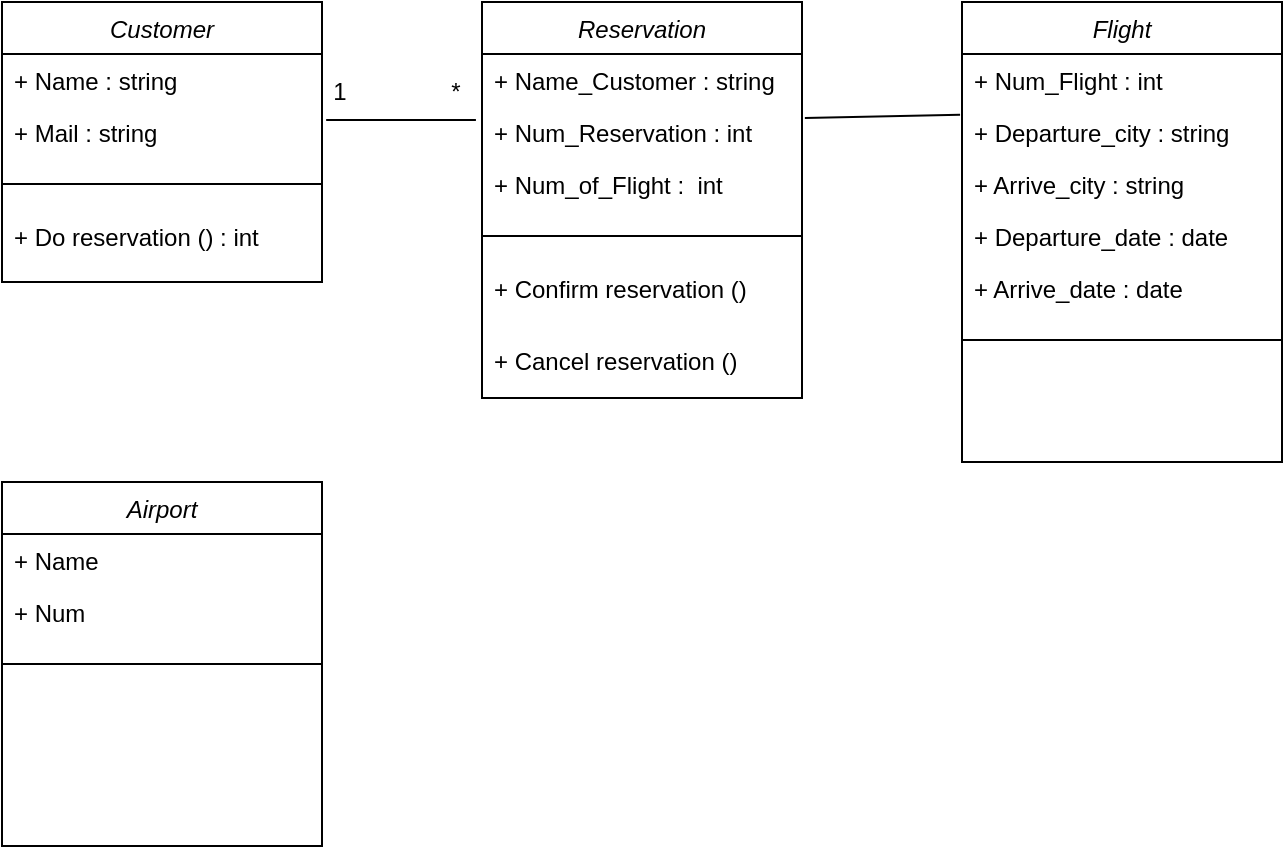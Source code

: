 <mxfile version="16.5.1" type="device"><diagram id="C5RBs43oDa-KdzZeNtuy" name="Page-1"><mxGraphModel dx="757" dy="482" grid="1" gridSize="10" guides="1" tooltips="1" connect="1" arrows="1" fold="1" page="1" pageScale="1" pageWidth="827" pageHeight="1169" math="0" shadow="0"><root><mxCell id="WIyWlLk6GJQsqaUBKTNV-0"/><mxCell id="WIyWlLk6GJQsqaUBKTNV-1" parent="WIyWlLk6GJQsqaUBKTNV-0"/><mxCell id="zkfFHV4jXpPFQw0GAbJ--0" value="Customer" style="swimlane;fontStyle=2;align=center;verticalAlign=top;childLayout=stackLayout;horizontal=1;startSize=26;horizontalStack=0;resizeParent=1;resizeLast=0;collapsible=1;marginBottom=0;rounded=0;shadow=0;strokeWidth=1;" parent="WIyWlLk6GJQsqaUBKTNV-1" vertex="1"><mxGeometry x="40" y="40" width="160" height="140" as="geometry"><mxRectangle x="230" y="140" width="160" height="26" as="alternateBounds"/></mxGeometry></mxCell><mxCell id="zkfFHV4jXpPFQw0GAbJ--1" value="+ Name : string" style="text;align=left;verticalAlign=top;spacingLeft=4;spacingRight=4;overflow=hidden;rotatable=0;points=[[0,0.5],[1,0.5]];portConstraint=eastwest;" parent="zkfFHV4jXpPFQw0GAbJ--0" vertex="1"><mxGeometry y="26" width="160" height="26" as="geometry"/></mxCell><mxCell id="ZUnf4rdjxzD3s98SQDEv-13" value="+ Mail : string" style="text;align=left;verticalAlign=top;spacingLeft=4;spacingRight=4;overflow=hidden;rotatable=0;points=[[0,0.5],[1,0.5]];portConstraint=eastwest;" vertex="1" parent="zkfFHV4jXpPFQw0GAbJ--0"><mxGeometry y="52" width="160" height="26" as="geometry"/></mxCell><mxCell id="zkfFHV4jXpPFQw0GAbJ--4" value="" style="line;html=1;strokeWidth=1;align=left;verticalAlign=middle;spacingTop=-1;spacingLeft=3;spacingRight=3;rotatable=0;labelPosition=right;points=[];portConstraint=eastwest;" parent="zkfFHV4jXpPFQw0GAbJ--0" vertex="1"><mxGeometry y="78" width="160" height="26" as="geometry"/></mxCell><mxCell id="ZUnf4rdjxzD3s98SQDEv-16" value="+ Do reservation () : int" style="text;align=left;verticalAlign=top;spacingLeft=4;spacingRight=4;overflow=hidden;rotatable=0;points=[[0,0.5],[1,0.5]];portConstraint=eastwest;" vertex="1" parent="zkfFHV4jXpPFQw0GAbJ--0"><mxGeometry y="104" width="160" height="26" as="geometry"/></mxCell><mxCell id="ZUnf4rdjxzD3s98SQDEv-19" value="Reservation" style="swimlane;fontStyle=2;align=center;verticalAlign=top;childLayout=stackLayout;horizontal=1;startSize=26;horizontalStack=0;resizeParent=1;resizeLast=0;collapsible=1;marginBottom=0;rounded=0;shadow=0;strokeWidth=1;" vertex="1" parent="WIyWlLk6GJQsqaUBKTNV-1"><mxGeometry x="280" y="40" width="160" height="198" as="geometry"><mxRectangle x="230" y="140" width="160" height="26" as="alternateBounds"/></mxGeometry></mxCell><mxCell id="ZUnf4rdjxzD3s98SQDEv-20" value="+ Name_Customer : string" style="text;align=left;verticalAlign=top;spacingLeft=4;spacingRight=4;overflow=hidden;rotatable=0;points=[[0,0.5],[1,0.5]];portConstraint=eastwest;" vertex="1" parent="ZUnf4rdjxzD3s98SQDEv-19"><mxGeometry y="26" width="160" height="26" as="geometry"/></mxCell><mxCell id="ZUnf4rdjxzD3s98SQDEv-21" value="+ Num_Reservation : int" style="text;align=left;verticalAlign=top;spacingLeft=4;spacingRight=4;overflow=hidden;rotatable=0;points=[[0,0.5],[1,0.5]];portConstraint=eastwest;" vertex="1" parent="ZUnf4rdjxzD3s98SQDEv-19"><mxGeometry y="52" width="160" height="26" as="geometry"/></mxCell><mxCell id="ZUnf4rdjxzD3s98SQDEv-48" value="+ Num_of_Flight :  int" style="text;align=left;verticalAlign=top;spacingLeft=4;spacingRight=4;overflow=hidden;rotatable=0;points=[[0,0.5],[1,0.5]];portConstraint=eastwest;" vertex="1" parent="ZUnf4rdjxzD3s98SQDEv-19"><mxGeometry y="78" width="160" height="26" as="geometry"/></mxCell><mxCell id="ZUnf4rdjxzD3s98SQDEv-22" value="" style="line;html=1;strokeWidth=1;align=left;verticalAlign=middle;spacingTop=-1;spacingLeft=3;spacingRight=3;rotatable=0;labelPosition=right;points=[];portConstraint=eastwest;" vertex="1" parent="ZUnf4rdjxzD3s98SQDEv-19"><mxGeometry y="104" width="160" height="26" as="geometry"/></mxCell><mxCell id="ZUnf4rdjxzD3s98SQDEv-17" value="+ Confirm reservation ()" style="text;align=left;verticalAlign=top;spacingLeft=4;spacingRight=4;overflow=hidden;rotatable=0;points=[[0,0.5],[1,0.5]];portConstraint=eastwest;" vertex="1" parent="ZUnf4rdjxzD3s98SQDEv-19"><mxGeometry y="130" width="160" height="36" as="geometry"/></mxCell><mxCell id="ZUnf4rdjxzD3s98SQDEv-18" value="+ Cancel reservation ()" style="text;align=left;verticalAlign=top;spacingLeft=4;spacingRight=4;overflow=hidden;rotatable=0;points=[[0,0.5],[1,0.5]];portConstraint=eastwest;" vertex="1" parent="ZUnf4rdjxzD3s98SQDEv-19"><mxGeometry y="166" width="160" height="32" as="geometry"/></mxCell><mxCell id="ZUnf4rdjxzD3s98SQDEv-26" value="" style="endArrow=none;html=1;rounded=0;exitX=1.013;exitY=0.269;exitDx=0;exitDy=0;entryX=-0.019;entryY=0.269;entryDx=0;entryDy=0;entryPerimeter=0;exitPerimeter=0;" edge="1" parent="WIyWlLk6GJQsqaUBKTNV-1" source="ZUnf4rdjxzD3s98SQDEv-13" target="ZUnf4rdjxzD3s98SQDEv-21"><mxGeometry width="50" height="50" relative="1" as="geometry"><mxPoint x="220" y="190" as="sourcePoint"/><mxPoint x="270" y="140" as="targetPoint"/></mxGeometry></mxCell><mxCell id="ZUnf4rdjxzD3s98SQDEv-27" value="1" style="text;html=1;strokeColor=none;fillColor=none;align=center;verticalAlign=middle;whiteSpace=wrap;rounded=0;" vertex="1" parent="WIyWlLk6GJQsqaUBKTNV-1"><mxGeometry x="179" y="70" width="60" height="30" as="geometry"/></mxCell><mxCell id="ZUnf4rdjxzD3s98SQDEv-28" value="&lt;font style=&quot;font-size: 12px&quot;&gt;*&lt;/font&gt;" style="text;html=1;strokeColor=none;fillColor=none;align=center;verticalAlign=middle;whiteSpace=wrap;rounded=0;fontSize=17;" vertex="1" parent="WIyWlLk6GJQsqaUBKTNV-1"><mxGeometry x="237" y="69" width="60" height="30" as="geometry"/></mxCell><mxCell id="ZUnf4rdjxzD3s98SQDEv-29" value="Flight" style="swimlane;fontStyle=2;align=center;verticalAlign=top;childLayout=stackLayout;horizontal=1;startSize=26;horizontalStack=0;resizeParent=1;resizeLast=0;collapsible=1;marginBottom=0;rounded=0;shadow=0;strokeWidth=1;" vertex="1" parent="WIyWlLk6GJQsqaUBKTNV-1"><mxGeometry x="520" y="40" width="160" height="230" as="geometry"><mxRectangle x="230" y="140" width="160" height="26" as="alternateBounds"/></mxGeometry></mxCell><mxCell id="ZUnf4rdjxzD3s98SQDEv-30" value="+ Num_Flight : int" style="text;align=left;verticalAlign=top;spacingLeft=4;spacingRight=4;overflow=hidden;rotatable=0;points=[[0,0.5],[1,0.5]];portConstraint=eastwest;" vertex="1" parent="ZUnf4rdjxzD3s98SQDEv-29"><mxGeometry y="26" width="160" height="26" as="geometry"/></mxCell><mxCell id="ZUnf4rdjxzD3s98SQDEv-31" value="+ Departure_city : string" style="text;align=left;verticalAlign=top;spacingLeft=4;spacingRight=4;overflow=hidden;rotatable=0;points=[[0,0.5],[1,0.5]];portConstraint=eastwest;" vertex="1" parent="ZUnf4rdjxzD3s98SQDEv-29"><mxGeometry y="52" width="160" height="26" as="geometry"/></mxCell><mxCell id="ZUnf4rdjxzD3s98SQDEv-35" value="+ Arrive_city : string" style="text;align=left;verticalAlign=top;spacingLeft=4;spacingRight=4;overflow=hidden;rotatable=0;points=[[0,0.5],[1,0.5]];portConstraint=eastwest;" vertex="1" parent="ZUnf4rdjxzD3s98SQDEv-29"><mxGeometry y="78" width="160" height="26" as="geometry"/></mxCell><mxCell id="ZUnf4rdjxzD3s98SQDEv-50" value="+ Departure_date : date" style="text;align=left;verticalAlign=top;spacingLeft=4;spacingRight=4;overflow=hidden;rotatable=0;points=[[0,0.5],[1,0.5]];portConstraint=eastwest;" vertex="1" parent="ZUnf4rdjxzD3s98SQDEv-29"><mxGeometry y="104" width="160" height="26" as="geometry"/></mxCell><mxCell id="ZUnf4rdjxzD3s98SQDEv-51" value="+ Arrive_date : date" style="text;align=left;verticalAlign=top;spacingLeft=4;spacingRight=4;overflow=hidden;rotatable=0;points=[[0,0.5],[1,0.5]];portConstraint=eastwest;" vertex="1" parent="ZUnf4rdjxzD3s98SQDEv-29"><mxGeometry y="130" width="160" height="26" as="geometry"/></mxCell><mxCell id="ZUnf4rdjxzD3s98SQDEv-32" value="" style="line;html=1;strokeWidth=1;align=left;verticalAlign=middle;spacingTop=-1;spacingLeft=3;spacingRight=3;rotatable=0;labelPosition=right;points=[];portConstraint=eastwest;" vertex="1" parent="ZUnf4rdjxzD3s98SQDEv-29"><mxGeometry y="156" width="160" height="26" as="geometry"/></mxCell><mxCell id="ZUnf4rdjxzD3s98SQDEv-41" value="Airport" style="swimlane;fontStyle=2;align=center;verticalAlign=top;childLayout=stackLayout;horizontal=1;startSize=26;horizontalStack=0;resizeParent=1;resizeLast=0;collapsible=1;marginBottom=0;rounded=0;shadow=0;strokeWidth=1;" vertex="1" parent="WIyWlLk6GJQsqaUBKTNV-1"><mxGeometry x="40" y="280" width="160" height="182" as="geometry"><mxRectangle x="230" y="140" width="160" height="26" as="alternateBounds"/></mxGeometry></mxCell><mxCell id="ZUnf4rdjxzD3s98SQDEv-42" value="+ Name" style="text;align=left;verticalAlign=top;spacingLeft=4;spacingRight=4;overflow=hidden;rotatable=0;points=[[0,0.5],[1,0.5]];portConstraint=eastwest;" vertex="1" parent="ZUnf4rdjxzD3s98SQDEv-41"><mxGeometry y="26" width="160" height="26" as="geometry"/></mxCell><mxCell id="ZUnf4rdjxzD3s98SQDEv-43" value="+ Num" style="text;align=left;verticalAlign=top;spacingLeft=4;spacingRight=4;overflow=hidden;rotatable=0;points=[[0,0.5],[1,0.5]];portConstraint=eastwest;" vertex="1" parent="ZUnf4rdjxzD3s98SQDEv-41"><mxGeometry y="52" width="160" height="26" as="geometry"/></mxCell><mxCell id="ZUnf4rdjxzD3s98SQDEv-44" value="" style="line;html=1;strokeWidth=1;align=left;verticalAlign=middle;spacingTop=-1;spacingLeft=3;spacingRight=3;rotatable=0;labelPosition=right;points=[];portConstraint=eastwest;" vertex="1" parent="ZUnf4rdjxzD3s98SQDEv-41"><mxGeometry y="78" width="160" height="26" as="geometry"/></mxCell><mxCell id="ZUnf4rdjxzD3s98SQDEv-49" value="" style="endArrow=none;html=1;rounded=0;fontSize=12;exitX=1.009;exitY=0.231;exitDx=0;exitDy=0;exitPerimeter=0;entryX=-0.006;entryY=0.169;entryDx=0;entryDy=0;entryPerimeter=0;" edge="1" parent="WIyWlLk6GJQsqaUBKTNV-1" source="ZUnf4rdjxzD3s98SQDEv-21" target="ZUnf4rdjxzD3s98SQDEv-31"><mxGeometry width="50" height="50" relative="1" as="geometry"><mxPoint x="450" y="130" as="sourcePoint"/><mxPoint x="500" y="80" as="targetPoint"/></mxGeometry></mxCell></root></mxGraphModel></diagram></mxfile>